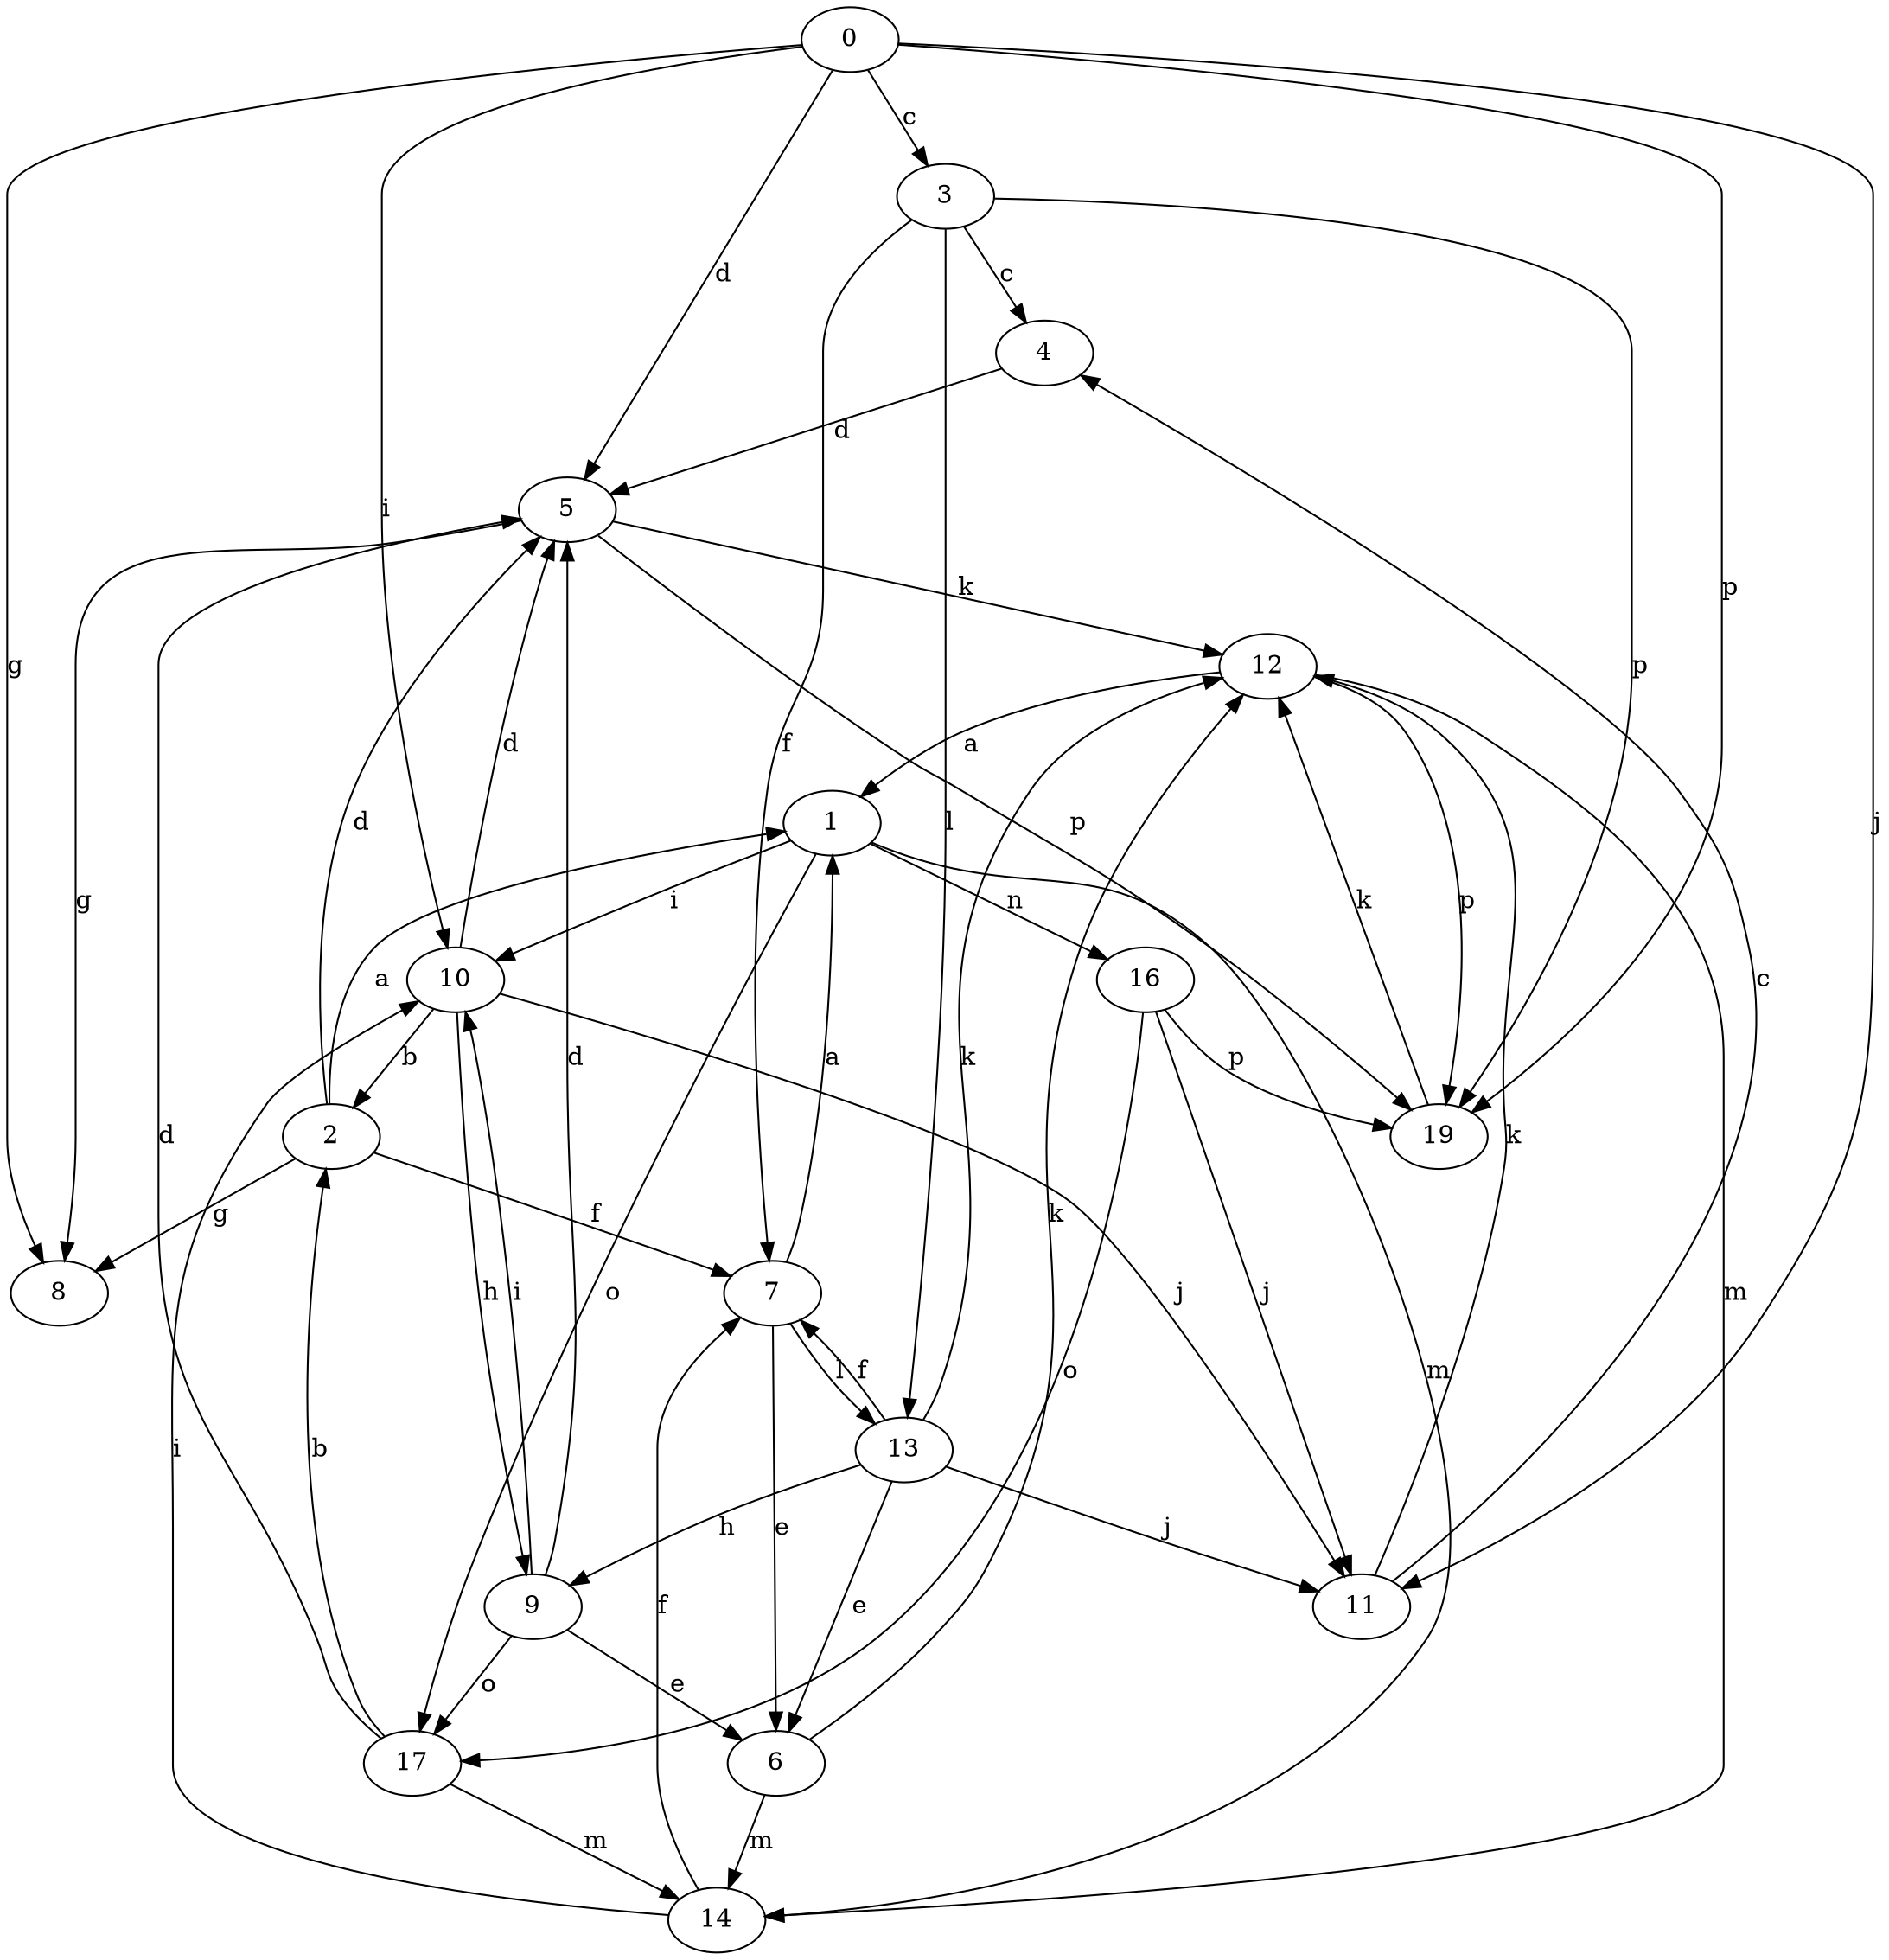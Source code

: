 strict digraph  {
0;
1;
2;
3;
4;
5;
6;
7;
8;
9;
10;
11;
12;
13;
14;
16;
17;
19;
0 -> 3  [label=c];
0 -> 5  [label=d];
0 -> 8  [label=g];
0 -> 10  [label=i];
0 -> 11  [label=j];
0 -> 19  [label=p];
1 -> 10  [label=i];
1 -> 14  [label=m];
1 -> 16  [label=n];
1 -> 17  [label=o];
2 -> 1  [label=a];
2 -> 5  [label=d];
2 -> 7  [label=f];
2 -> 8  [label=g];
3 -> 4  [label=c];
3 -> 7  [label=f];
3 -> 13  [label=l];
3 -> 19  [label=p];
4 -> 5  [label=d];
5 -> 8  [label=g];
5 -> 12  [label=k];
5 -> 19  [label=p];
6 -> 12  [label=k];
6 -> 14  [label=m];
7 -> 1  [label=a];
7 -> 6  [label=e];
7 -> 13  [label=l];
9 -> 5  [label=d];
9 -> 6  [label=e];
9 -> 10  [label=i];
9 -> 17  [label=o];
10 -> 2  [label=b];
10 -> 5  [label=d];
10 -> 9  [label=h];
10 -> 11  [label=j];
11 -> 4  [label=c];
11 -> 12  [label=k];
12 -> 1  [label=a];
12 -> 14  [label=m];
12 -> 19  [label=p];
13 -> 6  [label=e];
13 -> 7  [label=f];
13 -> 9  [label=h];
13 -> 11  [label=j];
13 -> 12  [label=k];
14 -> 7  [label=f];
14 -> 10  [label=i];
16 -> 11  [label=j];
16 -> 17  [label=o];
16 -> 19  [label=p];
17 -> 2  [label=b];
17 -> 5  [label=d];
17 -> 14  [label=m];
19 -> 12  [label=k];
}
